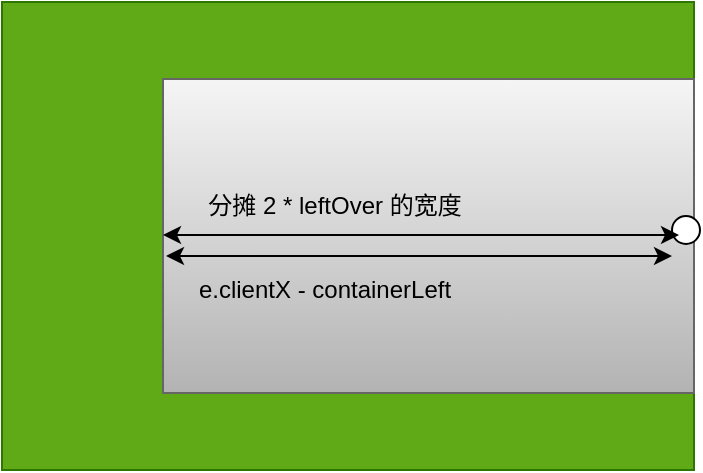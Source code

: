 <mxfile>
    <diagram id="1DHJMjvKsyHuCfjM1mTN" name="Page-1">
        <mxGraphModel dx="655" dy="549" grid="0" gridSize="10" guides="1" tooltips="1" connect="1" arrows="1" fold="1" page="0" pageScale="1" pageWidth="827" pageHeight="1169" background="#ffffff" math="0" shadow="0">
            <root>
                <mxCell id="0"/>
                <mxCell id="1" parent="0"/>
                <mxCell id="2" value="" style="whiteSpace=wrap;html=1;fillColor=#60a917;fontColor=#ffffff;strokeColor=#2D7600;" vertex="1" parent="1">
                    <mxGeometry x="90" y="90" width="346" height="234" as="geometry"/>
                </mxCell>
                <mxCell id="3" value="" style="whiteSpace=wrap;html=1;fillColor=#f5f5f5;strokeColor=#666666;gradientColor=#b3b3b3;" vertex="1" parent="1">
                    <mxGeometry x="170.5" y="128.5" width="265.5" height="157" as="geometry"/>
                </mxCell>
                <mxCell id="4" value="" style="ellipse;whiteSpace=wrap;html=1;aspect=fixed;" vertex="1" parent="1">
                    <mxGeometry x="425" y="197" width="14" height="14" as="geometry"/>
                </mxCell>
                <mxCell id="9" value="" style="endArrow=classic;startArrow=classic;html=1;strokeColor=#000000;" edge="1" parent="1">
                    <mxGeometry width="50" height="50" relative="1" as="geometry">
                        <mxPoint x="170.5" y="206.5" as="sourcePoint"/>
                        <mxPoint x="428.5" y="206.5" as="targetPoint"/>
                    </mxGeometry>
                </mxCell>
                <mxCell id="10" value="&lt;font color=&quot;#000000&quot;&gt;分摊 2 * leftOver 的宽度&lt;/font&gt;" style="text;html=1;align=center;verticalAlign=middle;resizable=0;points=[];autosize=1;strokeColor=none;fillColor=none;" vertex="1" parent="1">
                    <mxGeometry x="187" y="183" width="137" height="18" as="geometry"/>
                </mxCell>
                <mxCell id="11" value="" style="endArrow=classic;startArrow=classic;html=1;fontColor=#000000;strokeColor=#000000;" edge="1" parent="1">
                    <mxGeometry width="50" height="50" relative="1" as="geometry">
                        <mxPoint x="172" y="217" as="sourcePoint"/>
                        <mxPoint x="425" y="217" as="targetPoint"/>
                    </mxGeometry>
                </mxCell>
                <mxCell id="12" value="e.clientX - containerLeft" style="text;html=1;align=center;verticalAlign=middle;resizable=0;points=[];autosize=1;strokeColor=none;fillColor=none;fontColor=#000000;" vertex="1" parent="1">
                    <mxGeometry x="182.5" y="225" width="136" height="18" as="geometry"/>
                </mxCell>
            </root>
        </mxGraphModel>
    </diagram>
</mxfile>